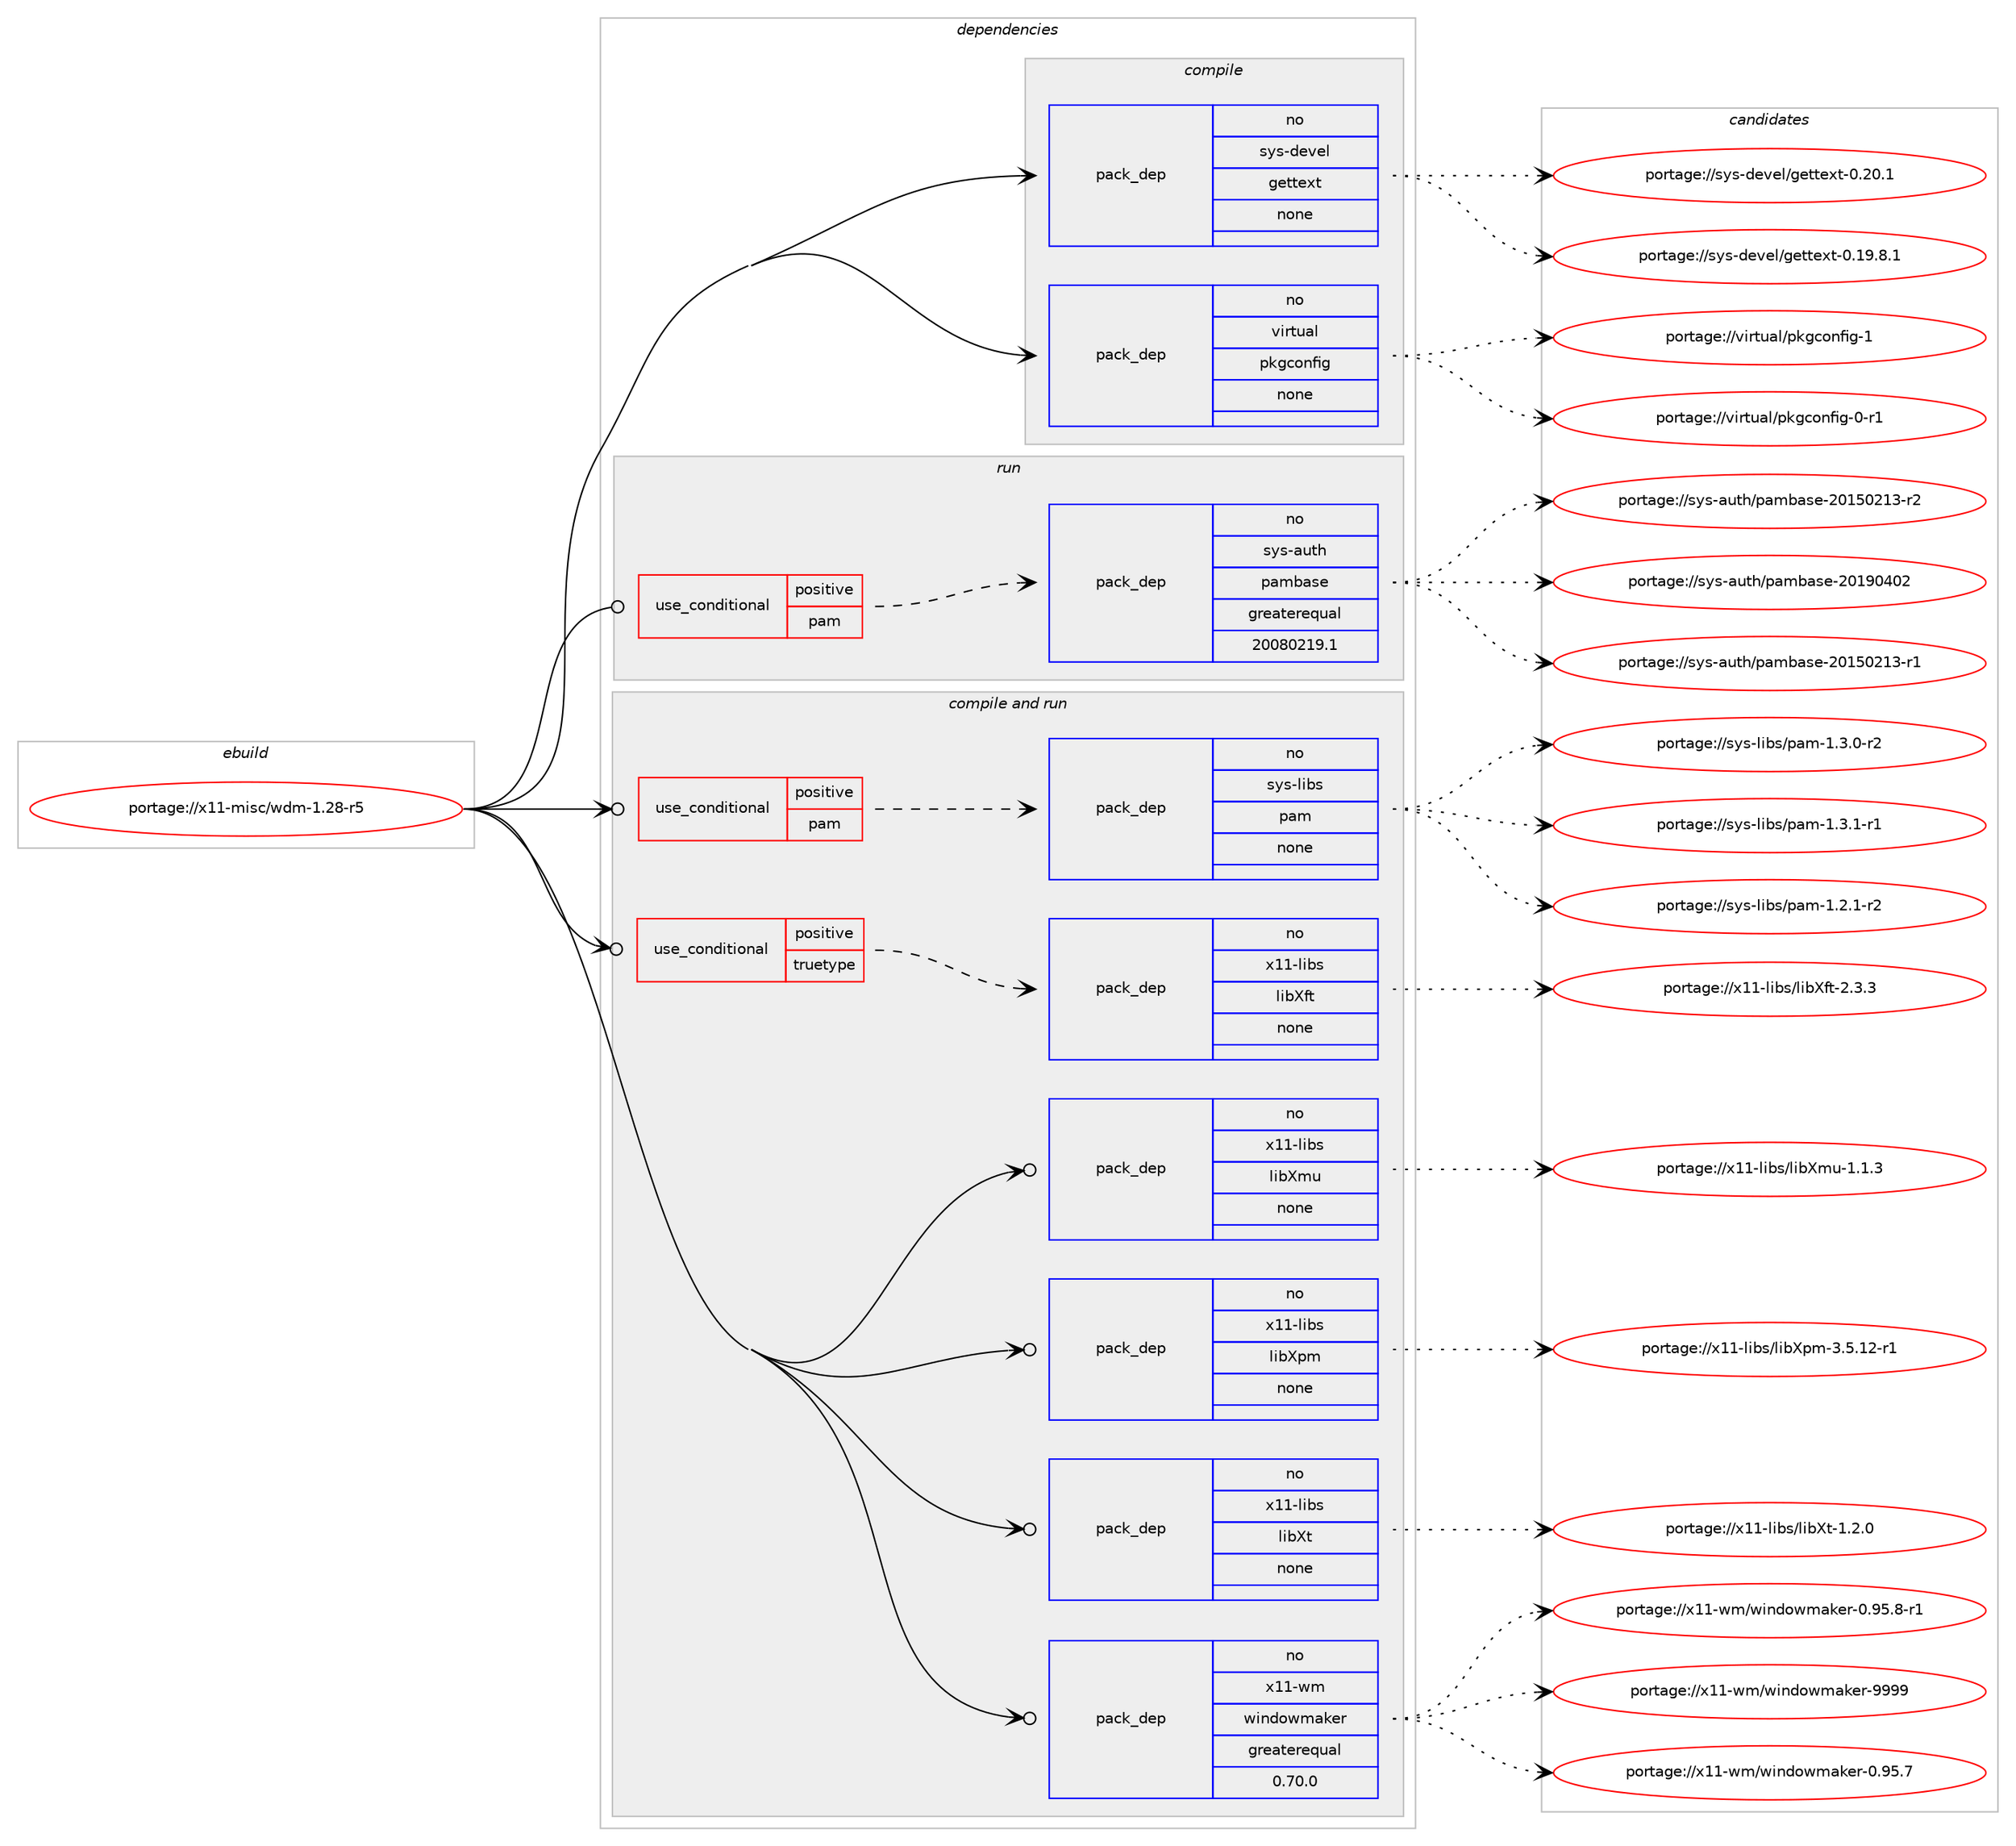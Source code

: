 digraph prolog {

# *************
# Graph options
# *************

newrank=true;
concentrate=true;
compound=true;
graph [rankdir=LR,fontname=Helvetica,fontsize=10,ranksep=1.5];#, ranksep=2.5, nodesep=0.2];
edge  [arrowhead=vee];
node  [fontname=Helvetica,fontsize=10];

# **********
# The ebuild
# **********

subgraph cluster_leftcol {
color=gray;
rank=same;
label=<<i>ebuild</i>>;
id [label="portage://x11-misc/wdm-1.28-r5", color=red, width=4, href="../x11-misc/wdm-1.28-r5.svg"];
}

# ****************
# The dependencies
# ****************

subgraph cluster_midcol {
color=gray;
label=<<i>dependencies</i>>;
subgraph cluster_compile {
fillcolor="#eeeeee";
style=filled;
label=<<i>compile</i>>;
subgraph pack338133 {
dependency455062 [label=<<TABLE BORDER="0" CELLBORDER="1" CELLSPACING="0" CELLPADDING="4" WIDTH="220"><TR><TD ROWSPAN="6" CELLPADDING="30">pack_dep</TD></TR><TR><TD WIDTH="110">no</TD></TR><TR><TD>sys-devel</TD></TR><TR><TD>gettext</TD></TR><TR><TD>none</TD></TR><TR><TD></TD></TR></TABLE>>, shape=none, color=blue];
}
id:e -> dependency455062:w [weight=20,style="solid",arrowhead="vee"];
subgraph pack338134 {
dependency455063 [label=<<TABLE BORDER="0" CELLBORDER="1" CELLSPACING="0" CELLPADDING="4" WIDTH="220"><TR><TD ROWSPAN="6" CELLPADDING="30">pack_dep</TD></TR><TR><TD WIDTH="110">no</TD></TR><TR><TD>virtual</TD></TR><TR><TD>pkgconfig</TD></TR><TR><TD>none</TD></TR><TR><TD></TD></TR></TABLE>>, shape=none, color=blue];
}
id:e -> dependency455063:w [weight=20,style="solid",arrowhead="vee"];
}
subgraph cluster_compileandrun {
fillcolor="#eeeeee";
style=filled;
label=<<i>compile and run</i>>;
subgraph cond108728 {
dependency455064 [label=<<TABLE BORDER="0" CELLBORDER="1" CELLSPACING="0" CELLPADDING="4"><TR><TD ROWSPAN="3" CELLPADDING="10">use_conditional</TD></TR><TR><TD>positive</TD></TR><TR><TD>pam</TD></TR></TABLE>>, shape=none, color=red];
subgraph pack338135 {
dependency455065 [label=<<TABLE BORDER="0" CELLBORDER="1" CELLSPACING="0" CELLPADDING="4" WIDTH="220"><TR><TD ROWSPAN="6" CELLPADDING="30">pack_dep</TD></TR><TR><TD WIDTH="110">no</TD></TR><TR><TD>sys-libs</TD></TR><TR><TD>pam</TD></TR><TR><TD>none</TD></TR><TR><TD></TD></TR></TABLE>>, shape=none, color=blue];
}
dependency455064:e -> dependency455065:w [weight=20,style="dashed",arrowhead="vee"];
}
id:e -> dependency455064:w [weight=20,style="solid",arrowhead="odotvee"];
subgraph cond108729 {
dependency455066 [label=<<TABLE BORDER="0" CELLBORDER="1" CELLSPACING="0" CELLPADDING="4"><TR><TD ROWSPAN="3" CELLPADDING="10">use_conditional</TD></TR><TR><TD>positive</TD></TR><TR><TD>truetype</TD></TR></TABLE>>, shape=none, color=red];
subgraph pack338136 {
dependency455067 [label=<<TABLE BORDER="0" CELLBORDER="1" CELLSPACING="0" CELLPADDING="4" WIDTH="220"><TR><TD ROWSPAN="6" CELLPADDING="30">pack_dep</TD></TR><TR><TD WIDTH="110">no</TD></TR><TR><TD>x11-libs</TD></TR><TR><TD>libXft</TD></TR><TR><TD>none</TD></TR><TR><TD></TD></TR></TABLE>>, shape=none, color=blue];
}
dependency455066:e -> dependency455067:w [weight=20,style="dashed",arrowhead="vee"];
}
id:e -> dependency455066:w [weight=20,style="solid",arrowhead="odotvee"];
subgraph pack338137 {
dependency455068 [label=<<TABLE BORDER="0" CELLBORDER="1" CELLSPACING="0" CELLPADDING="4" WIDTH="220"><TR><TD ROWSPAN="6" CELLPADDING="30">pack_dep</TD></TR><TR><TD WIDTH="110">no</TD></TR><TR><TD>x11-libs</TD></TR><TR><TD>libXmu</TD></TR><TR><TD>none</TD></TR><TR><TD></TD></TR></TABLE>>, shape=none, color=blue];
}
id:e -> dependency455068:w [weight=20,style="solid",arrowhead="odotvee"];
subgraph pack338138 {
dependency455069 [label=<<TABLE BORDER="0" CELLBORDER="1" CELLSPACING="0" CELLPADDING="4" WIDTH="220"><TR><TD ROWSPAN="6" CELLPADDING="30">pack_dep</TD></TR><TR><TD WIDTH="110">no</TD></TR><TR><TD>x11-libs</TD></TR><TR><TD>libXpm</TD></TR><TR><TD>none</TD></TR><TR><TD></TD></TR></TABLE>>, shape=none, color=blue];
}
id:e -> dependency455069:w [weight=20,style="solid",arrowhead="odotvee"];
subgraph pack338139 {
dependency455070 [label=<<TABLE BORDER="0" CELLBORDER="1" CELLSPACING="0" CELLPADDING="4" WIDTH="220"><TR><TD ROWSPAN="6" CELLPADDING="30">pack_dep</TD></TR><TR><TD WIDTH="110">no</TD></TR><TR><TD>x11-libs</TD></TR><TR><TD>libXt</TD></TR><TR><TD>none</TD></TR><TR><TD></TD></TR></TABLE>>, shape=none, color=blue];
}
id:e -> dependency455070:w [weight=20,style="solid",arrowhead="odotvee"];
subgraph pack338140 {
dependency455071 [label=<<TABLE BORDER="0" CELLBORDER="1" CELLSPACING="0" CELLPADDING="4" WIDTH="220"><TR><TD ROWSPAN="6" CELLPADDING="30">pack_dep</TD></TR><TR><TD WIDTH="110">no</TD></TR><TR><TD>x11-wm</TD></TR><TR><TD>windowmaker</TD></TR><TR><TD>greaterequal</TD></TR><TR><TD>0.70.0</TD></TR></TABLE>>, shape=none, color=blue];
}
id:e -> dependency455071:w [weight=20,style="solid",arrowhead="odotvee"];
}
subgraph cluster_run {
fillcolor="#eeeeee";
style=filled;
label=<<i>run</i>>;
subgraph cond108730 {
dependency455072 [label=<<TABLE BORDER="0" CELLBORDER="1" CELLSPACING="0" CELLPADDING="4"><TR><TD ROWSPAN="3" CELLPADDING="10">use_conditional</TD></TR><TR><TD>positive</TD></TR><TR><TD>pam</TD></TR></TABLE>>, shape=none, color=red];
subgraph pack338141 {
dependency455073 [label=<<TABLE BORDER="0" CELLBORDER="1" CELLSPACING="0" CELLPADDING="4" WIDTH="220"><TR><TD ROWSPAN="6" CELLPADDING="30">pack_dep</TD></TR><TR><TD WIDTH="110">no</TD></TR><TR><TD>sys-auth</TD></TR><TR><TD>pambase</TD></TR><TR><TD>greaterequal</TD></TR><TR><TD>20080219.1</TD></TR></TABLE>>, shape=none, color=blue];
}
dependency455072:e -> dependency455073:w [weight=20,style="dashed",arrowhead="vee"];
}
id:e -> dependency455072:w [weight=20,style="solid",arrowhead="odot"];
}
}

# **************
# The candidates
# **************

subgraph cluster_choices {
rank=same;
color=gray;
label=<<i>candidates</i>>;

subgraph choice338133 {
color=black;
nodesep=1;
choiceportage1151211154510010111810110847103101116116101120116454846495746564649 [label="portage://sys-devel/gettext-0.19.8.1", color=red, width=4,href="../sys-devel/gettext-0.19.8.1.svg"];
choiceportage115121115451001011181011084710310111611610112011645484650484649 [label="portage://sys-devel/gettext-0.20.1", color=red, width=4,href="../sys-devel/gettext-0.20.1.svg"];
dependency455062:e -> choiceportage1151211154510010111810110847103101116116101120116454846495746564649:w [style=dotted,weight="100"];
dependency455062:e -> choiceportage115121115451001011181011084710310111611610112011645484650484649:w [style=dotted,weight="100"];
}
subgraph choice338134 {
color=black;
nodesep=1;
choiceportage11810511411611797108471121071039911111010210510345484511449 [label="portage://virtual/pkgconfig-0-r1", color=red, width=4,href="../virtual/pkgconfig-0-r1.svg"];
choiceportage1181051141161179710847112107103991111101021051034549 [label="portage://virtual/pkgconfig-1", color=red, width=4,href="../virtual/pkgconfig-1.svg"];
dependency455063:e -> choiceportage11810511411611797108471121071039911111010210510345484511449:w [style=dotted,weight="100"];
dependency455063:e -> choiceportage1181051141161179710847112107103991111101021051034549:w [style=dotted,weight="100"];
}
subgraph choice338135 {
color=black;
nodesep=1;
choiceportage115121115451081059811547112971094549465046494511450 [label="portage://sys-libs/pam-1.2.1-r2", color=red, width=4,href="../sys-libs/pam-1.2.1-r2.svg"];
choiceportage115121115451081059811547112971094549465146484511450 [label="portage://sys-libs/pam-1.3.0-r2", color=red, width=4,href="../sys-libs/pam-1.3.0-r2.svg"];
choiceportage115121115451081059811547112971094549465146494511449 [label="portage://sys-libs/pam-1.3.1-r1", color=red, width=4,href="../sys-libs/pam-1.3.1-r1.svg"];
dependency455065:e -> choiceportage115121115451081059811547112971094549465046494511450:w [style=dotted,weight="100"];
dependency455065:e -> choiceportage115121115451081059811547112971094549465146484511450:w [style=dotted,weight="100"];
dependency455065:e -> choiceportage115121115451081059811547112971094549465146494511449:w [style=dotted,weight="100"];
}
subgraph choice338136 {
color=black;
nodesep=1;
choiceportage12049494510810598115471081059888102116455046514651 [label="portage://x11-libs/libXft-2.3.3", color=red, width=4,href="../x11-libs/libXft-2.3.3.svg"];
dependency455067:e -> choiceportage12049494510810598115471081059888102116455046514651:w [style=dotted,weight="100"];
}
subgraph choice338137 {
color=black;
nodesep=1;
choiceportage12049494510810598115471081059888109117454946494651 [label="portage://x11-libs/libXmu-1.1.3", color=red, width=4,href="../x11-libs/libXmu-1.1.3.svg"];
dependency455068:e -> choiceportage12049494510810598115471081059888109117454946494651:w [style=dotted,weight="100"];
}
subgraph choice338138 {
color=black;
nodesep=1;
choiceportage12049494510810598115471081059888112109455146534649504511449 [label="portage://x11-libs/libXpm-3.5.12-r1", color=red, width=4,href="../x11-libs/libXpm-3.5.12-r1.svg"];
dependency455069:e -> choiceportage12049494510810598115471081059888112109455146534649504511449:w [style=dotted,weight="100"];
}
subgraph choice338139 {
color=black;
nodesep=1;
choiceportage12049494510810598115471081059888116454946504648 [label="portage://x11-libs/libXt-1.2.0", color=red, width=4,href="../x11-libs/libXt-1.2.0.svg"];
dependency455070:e -> choiceportage12049494510810598115471081059888116454946504648:w [style=dotted,weight="100"];
}
subgraph choice338140 {
color=black;
nodesep=1;
choiceportage120494945119109471191051101001111191099710710111445484657534655 [label="portage://x11-wm/windowmaker-0.95.7", color=red, width=4,href="../x11-wm/windowmaker-0.95.7.svg"];
choiceportage1204949451191094711910511010011111910997107101114454846575346564511449 [label="portage://x11-wm/windowmaker-0.95.8-r1", color=red, width=4,href="../x11-wm/windowmaker-0.95.8-r1.svg"];
choiceportage12049494511910947119105110100111119109971071011144557575757 [label="portage://x11-wm/windowmaker-9999", color=red, width=4,href="../x11-wm/windowmaker-9999.svg"];
dependency455071:e -> choiceportage120494945119109471191051101001111191099710710111445484657534655:w [style=dotted,weight="100"];
dependency455071:e -> choiceportage1204949451191094711910511010011111910997107101114454846575346564511449:w [style=dotted,weight="100"];
dependency455071:e -> choiceportage12049494511910947119105110100111119109971071011144557575757:w [style=dotted,weight="100"];
}
subgraph choice338141 {
color=black;
nodesep=1;
choiceportage1151211154597117116104471129710998971151014550484953485049514511449 [label="portage://sys-auth/pambase-20150213-r1", color=red, width=4,href="../sys-auth/pambase-20150213-r1.svg"];
choiceportage1151211154597117116104471129710998971151014550484953485049514511450 [label="portage://sys-auth/pambase-20150213-r2", color=red, width=4,href="../sys-auth/pambase-20150213-r2.svg"];
choiceportage115121115459711711610447112971099897115101455048495748524850 [label="portage://sys-auth/pambase-20190402", color=red, width=4,href="../sys-auth/pambase-20190402.svg"];
dependency455073:e -> choiceportage1151211154597117116104471129710998971151014550484953485049514511449:w [style=dotted,weight="100"];
dependency455073:e -> choiceportage1151211154597117116104471129710998971151014550484953485049514511450:w [style=dotted,weight="100"];
dependency455073:e -> choiceportage115121115459711711610447112971099897115101455048495748524850:w [style=dotted,weight="100"];
}
}

}
